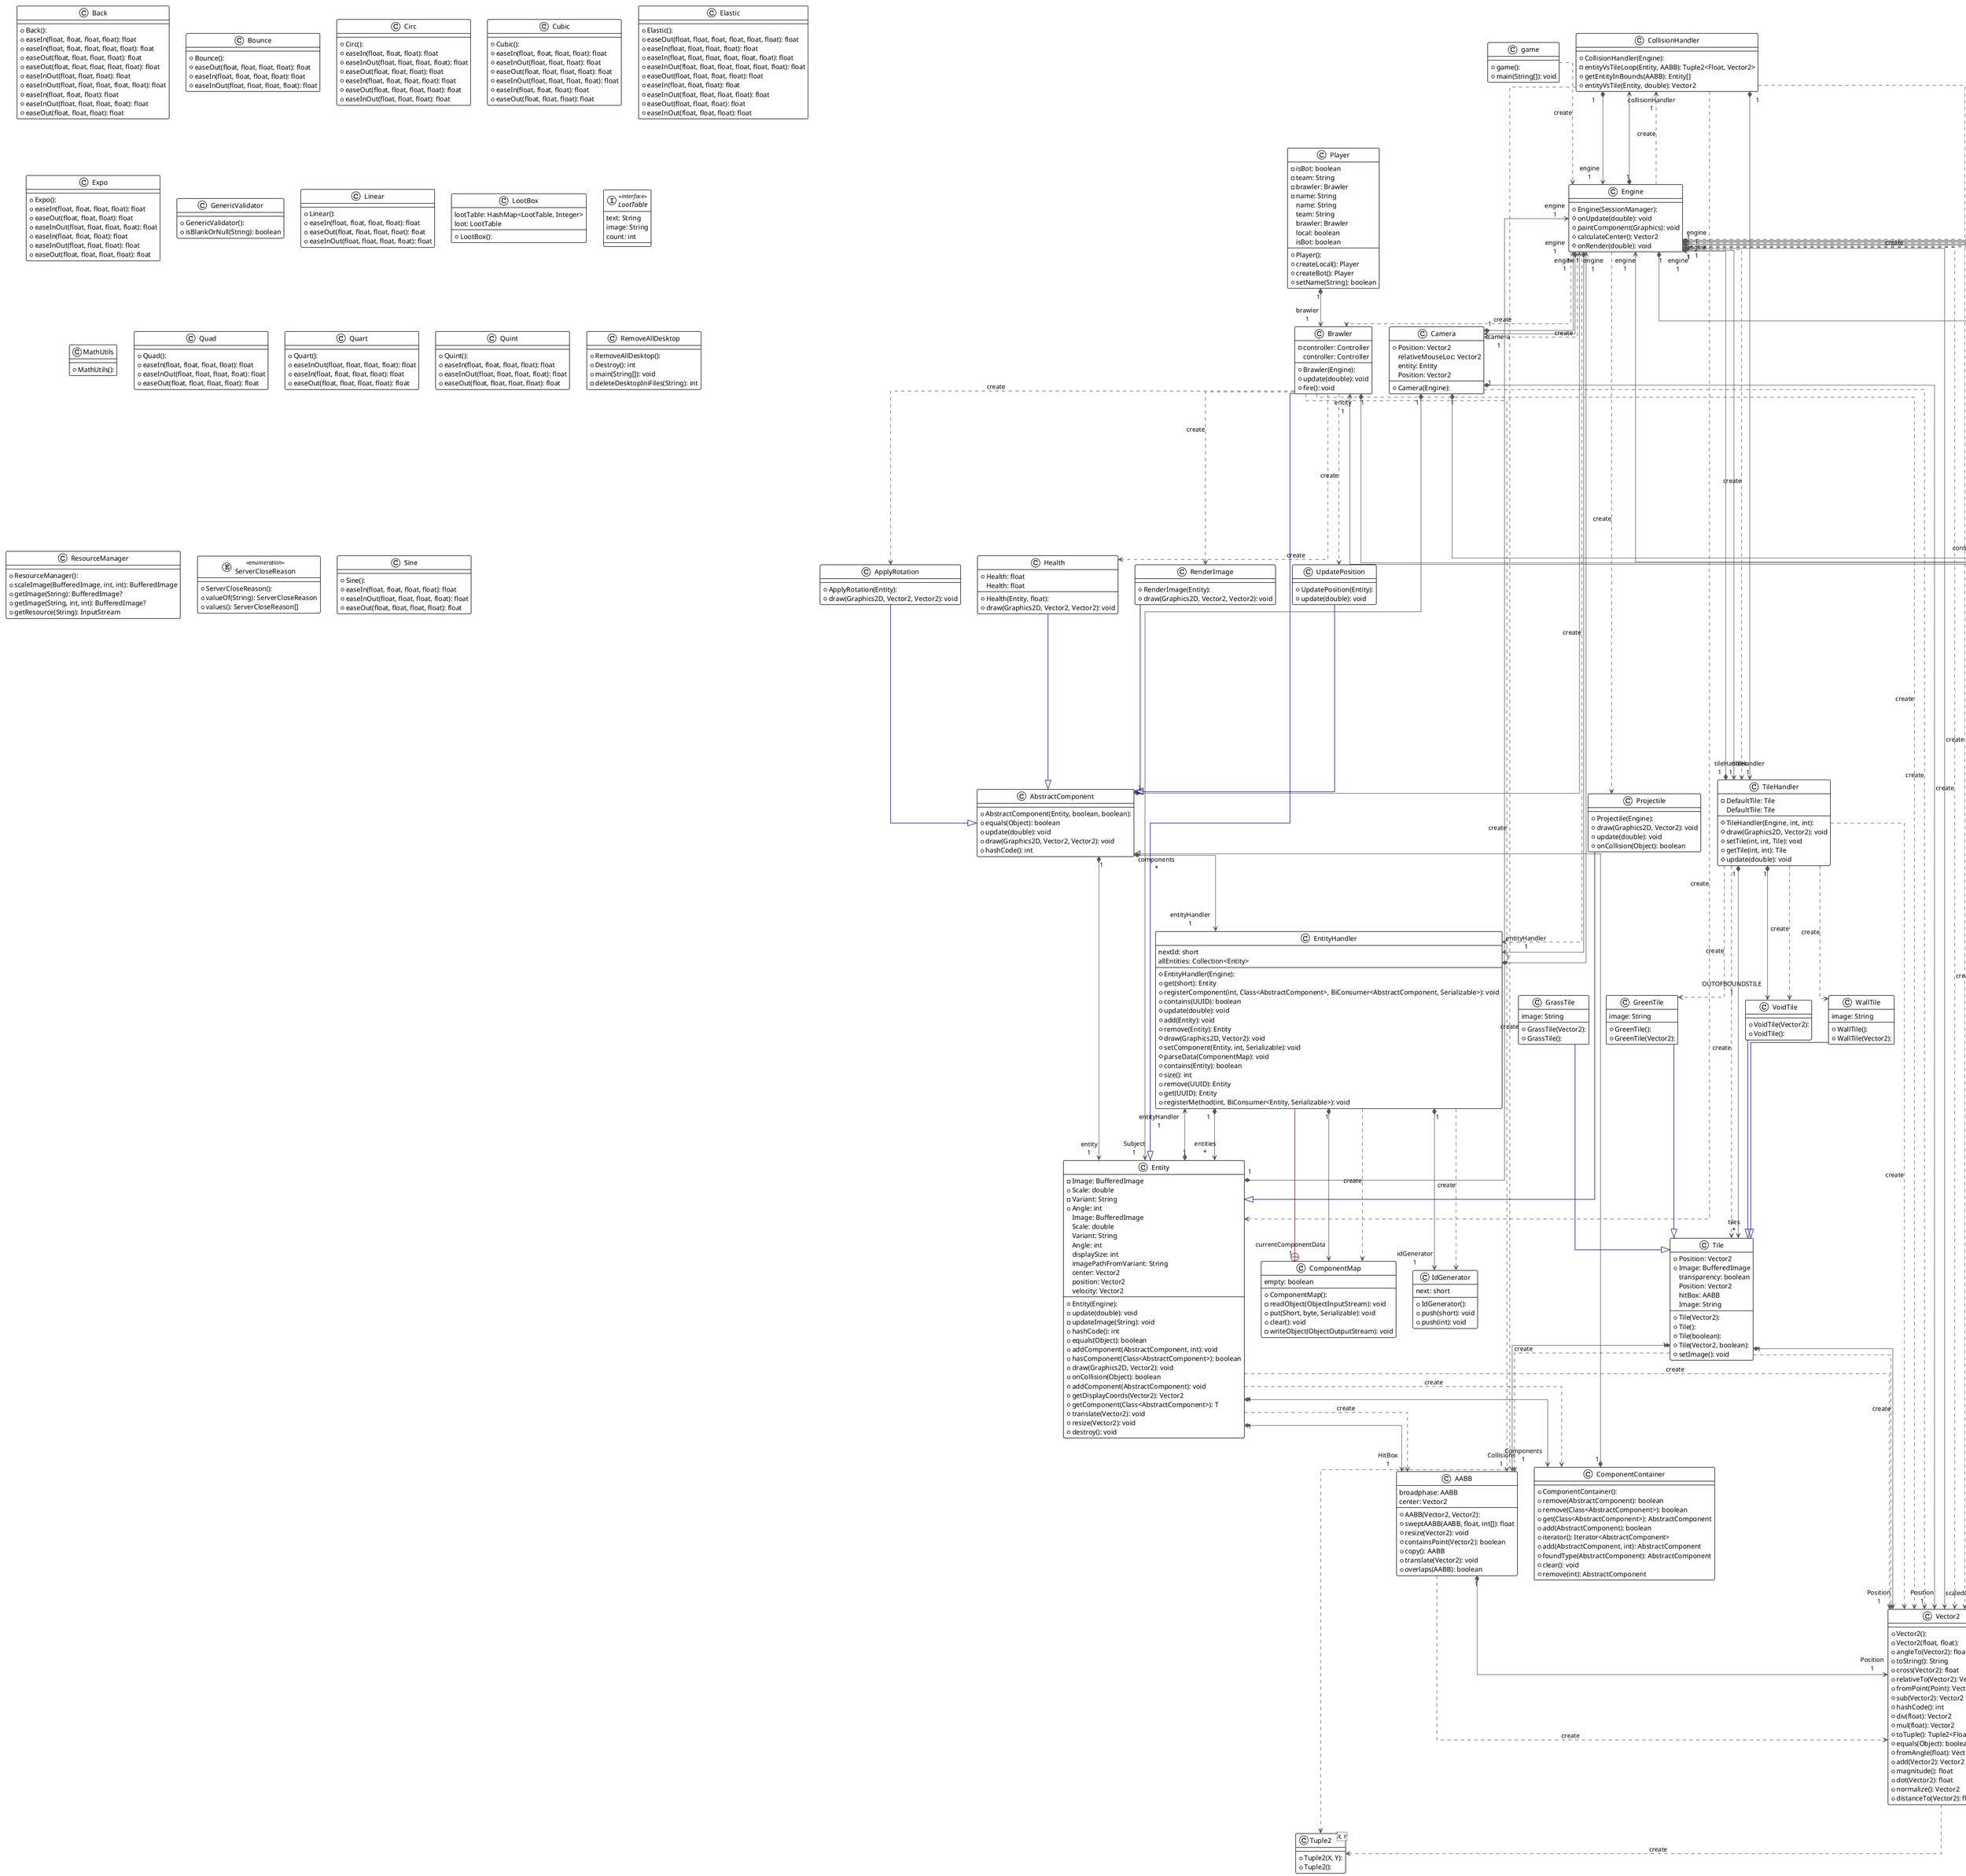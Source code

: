 @startuml

!theme plain
top to bottom direction
skinparam linetype ortho

class AABB {
  + AABB(Vector2, Vector2): 
  + sweptAABB(AABB, float, int[]): float
  + resize(Vector2): void
  + containsPoint(Vector2): boolean
  + copy(): AABB
  + translate(Vector2): void
  + overlaps(AABB): boolean
   broadphase: AABB
   center: Vector2
}
class AbstractComponent {
  + AbstractComponent(Entity, boolean, boolean): 
  + equals(Object): boolean
  + update(double): void
  + draw(Graphics2D, Vector2, Vector2): void
  + hashCode(): int
}
class ApplyRotation {
  + ApplyRotation(Entity): 
  + draw(Graphics2D, Vector2, Vector2): void
}
class Back {
  + Back(): 
  + easeIn(float, float, float, float): float
  + easeIn(float, float, float, float, float): float
  + easeOut(float, float, float, float): float
  + easeOut(float, float, float, float, float): float
  + easeInOut(float, float, float): float
  + easeInOut(float, float, float, float, float): float
  + easeIn(float, float, float): float
  + easeInOut(float, float, float, float): float
  + easeOut(float, float, float): float
}
interface BaseFrame << interface >> {
  + setCenter(int, int): void
  + GetPositionRelativeToPoint(Point): Point
   center: Point
   component: JComponent
}
class Bounce {
  + Bounce(): 
  + easeOut(float, float, float, float): float
  + easeIn(float, float, float, float): float
  + easeInOut(float, float, float, float): float
}
class Brawler {
  + Brawler(Engine): 
  - controller: Controller
  + update(double): void
  + fire(): void
   controller: Controller
}
class Camera {
  + Camera(Engine): 
  + Position: Vector2
   relativeMouseLoc: Vector2
   entity: Entity
   Position: Vector2
}
enum CameraMode << enumeration >> {
  + CameraMode(): 
  + valueOf(String): CameraMode
  + values(): CameraMode[]
}
class Circ {
  + Circ(): 
  + easeIn(float, float, float): float
  + easeInOut(float, float, float, float): float
  + easeOut(float, float, float): float
  + easeIn(float, float, float, float): float
  + easeOut(float, float, float, float): float
  + easeInOut(float, float, float): float
}
class Client {
  + Client(): 
}
class CollisionHandler {
  + CollisionHandler(Engine): 
  - entityVsTileLoop(Entity, AABB): Tuple2<Float, Vector2>
  + getEntityInBounds(AABB): Entity[]
  + entityVsTile(Entity, double): Vector2
}
interface Communicator << interface >> {
  + SendPacket(Packet): void
  + Start(): void
  + Stop(): void
}
class ComponentContainer {
  + ComponentContainer(): 
  + remove(AbstractComponent): boolean
  + remove(Class<AbstractComponent>): boolean
  + get(Class<AbstractComponent>): AbstractComponent
  + add(AbstractComponent): boolean
  + iterator(): Iterator<AbstractComponent>
  + add(AbstractComponent, int): AbstractComponent
  + foundType(AbstractComponent): AbstractComponent
  + clear(): void
  + remove(int): AbstractComponent
}
class ComponentMap {
  + ComponentMap(): 
  - readObject(ObjectInputStream): void
  + put(Short, byte, Serializable): void
  + clear(): void
  - writeObject(ObjectOutputStream): void
   empty: boolean
}
interface Connection << interface >> {
  + disconnect(): void
}
class ConnectionContainer {
  + ConnectionContainer(): 
  + add(Connection): void
  + disconnectAll(): void
}
class Controller {
  + Controller(Brawler): 
  + update(double): void
  + destroy(): void
}
class Cubic {
  + Cubic(): 
  + easeIn(float, float, float, float): float
  + easeInOut(float, float, float): float
  + easeOut(float, float, float, float): float
  + easeInOut(float, float, float, float): float
  + easeIn(float, float, float): float
  + easeOut(float, float, float): float
}
enum EasingFunction << enumeration >> {
  + EasingFunction(): 
  + valueOf(String): EasingFunction
  + values(): EasingFunction[]
}
enum EasingType << enumeration >> {
  + EasingType(): 
  + values(): EasingType[]
  + valueOf(String): EasingType
}
class Elastic {
  + Elastic(): 
  + easeOut(float, float, float, float, float, float): float
  + easeIn(float, float, float, float): float
  + easeIn(float, float, float, float, float, float): float
  + easeInOut(float, float, float, float, float, float): float
  + easeOut(float, float, float, float): float
  + easeIn(float, float, float): float
  + easeInOut(float, float, float, float): float
  + easeOut(float, float, float): float
  + easeInOut(float, float, float): float
}
class Engine {
  + Engine(SessionManager): 
  # onUpdate(double): void
  + paintComponent(Graphics): void
  + calculateCenter(): Vector2
  # onRender(double): void
}
class Entity {
  + Entity(Engine): 
  - Image: BufferedImage
  + Scale: double
  - Variant: String
  + Angle: int
  + update(double): void
  - updateImage(String): void
  + hashCode(): int
  + equals(Object): boolean
  + addComponent(AbstractComponent, int): void
  + hasComponent(Class<AbstractComponent>): boolean
  + draw(Graphics2D, Vector2): void
  + onCollision(Object): boolean
  + addComponent(AbstractComponent): void
  + getDisplayCoords(Vector2): Vector2
  + getComponent(Class<AbstractComponent>): T
  + translate(Vector2): void
  + resize(Vector2): void
  + destroy(): void
   Image: BufferedImage
   Scale: double
   Variant: String
   Angle: int
   displaySize: int
   imagePathFromVariant: String
   center: Vector2
   position: Vector2
   velocity: Vector2
}
class EntityHandler {
  # EntityHandler(Engine): 
  + get(short): Entity
  + registerComponent(int, Class<AbstractComponent>, BiConsumer<AbstractComponent, Serializable>): void
  + contains(UUID): boolean
  # update(double): void
  + add(Entity): void
  + remove(Entity): Entity
  # draw(Graphics2D, Vector2): void
  + setComponent(Entity, int, Serializable): void
  # parseData(ComponentMap): void
  + contains(Entity): boolean
  + size(): int
  + remove(UUID): Entity
  + get(UUID): Entity
  + registerMethod(int, BiConsumer<Entity, Serializable>): void
   nextId: short
   allEntities: Collection<Entity>
}
interface Event<T> << interface >> {
  + once(Consumer<T>): Connection
  + connect(Consumer<T>): Connection
  + await(): T
}
class Expo {
  + Expo(): 
  + easeIn(float, float, float, float): float
  + easeOut(float, float, float): float
  + easeInOut(float, float, float, float): float
  + easeIn(float, float, float): float
  + easeInOut(float, float, float): float
  + easeOut(float, float, float, float): float
}
class Frame {
  + Frame(): 
  + debug(): void
}
class GenericValidator {
  + GenericValidator(): 
  + isBlankOrNull(String): boolean
}
class GrassTile {
  + GrassTile(Vector2): 
  + GrassTile(): 
   image: String
}
class GreenTile {
  + GreenTile(): 
  + GreenTile(Vector2): 
   image: String
}
class Health {
  + Health(Entity, float): 
  + Health: float
  + draw(Graphics2D, Vector2, Vector2): void
   Health: float
}
class IdGenerator {
  + IdGenerator(): 
  + push(short): void
  + push(int): void
   next: short
}
class ImageLabel {
  + ImageLabel(): 
  - image: ImageIcon
  + setImage(String): void
  + setImageSize(int, int): void
   image: InputStream
   imageSize: Dimension
}
class InetAddressValidator {
  + InetAddressValidator(): 
  + isValid(String): boolean
  + isValidInet4Address(String): boolean
  + isValidInet6Address(String): boolean
   instance: InetAddressValidator
}
class InputManager {
  + InputManager(JPanel): 
  + isKeyDown(int): boolean
  + isKeyDown(KeyEvent): boolean
  + isButtonDown(MouseEvent): boolean
  + isButtonDown(int): boolean
}
class Linear {
  + Linear(): 
  + easeIn(float, float, float, float): float
  + easeOut(float, float, float, float): float
  + easeInOut(float, float, float, float): float
}
class Lobby {
  + Lobby(Client): 
  + update(int): void
}
class LobbyManager {
  + LobbyManager(Lobby): 
}
class LootBox {
  + LootBox(): 
   lootTable: HashMap<LootTable, Integer>
   loot: LootTable
}
interface LootTable << interface >> {
   text: String
   image: String
   count: int
}
class MathUtils {
  + MathUtils(): 
}
class NetworkHandler {
  + NetworkHandler(String[]): 
  - Port: int
  - Clients: HashMap<Short, NetworkUser>
  - IsServer: boolean
  # SetSupportsUDP(boolean): void
  # createRemote(String, boolean): Remote
  + StopClient(): void
  + getRemote(String): Remote
  + getClient(Packet): NetworkUser
  # addClient(NetworkUser): void
  + StartServer(): void
  + Stop(): void
  # generateClientName(): String
  # getNetworkRemote(Byte): NetworkRemote
  # handleServerClose(ServerCloseReason): void
  # createRemote(String): Remote
  + getClient(Short): NetworkUser
  + StopServer(): void
  + StartClient(): void
  + isValidName(String): Boolean
  + getClient(String): NetworkUser
  + removeClient(NetworkUser): void
   udpIpAddress: String
   Port: int
   targetIpAddress: String
   Clients: NetworkUser[]
   IsServer: boolean
   nextId: short
   allClients: NetworkUser[]
   local: NetworkUser
   udpPort: int
}
class NetworkRemote {
  + NetworkRemote(String, boolean, NetworkHandler): 
  + NetworkRemote(String, NetworkHandler): 
  # onRetrieve(Packet): void
  + fireAllClientsExcept(NetworkUser, Packet): void
  + fireServer(Packet): void
  + fireAllClients(Packet): void
  + fireClient(NetworkUser, Packet): void
}
class NetworkUser {
  # NetworkUser(Socket, NetworkHandler): 
  # NetworkUser(String, Short, boolean, NetworkHandler): 
  - id: Short
  - ipAddress: String
  - out: ObjectOutputStream
  - isHost: boolean
  - name: String
  + isLocal: boolean
  - in: ObjectInputStream
  + equals(Object): boolean
  + toString(): String
  - readObject(ObjectInputStream): void
  - writeObject(ObjectOutputStream): void
  + hashCode(): int
   name: String
   out: ObjectOutputStream
   in: ObjectInputStream
   ipAddress: String
   id: Short
   isLocal: boolean
   connection: Socket
   isHost: boolean
}
class Packet {
  - Packet(List<Serializable>, Byte, Short): 
  + Packet(): 
  # Packet(Short): 
  # clientID: Short
  # attachInfo(Byte, Short): Packet
  # attachInfo(Byte): Packet
  + addToPayLoad(Serializable): void
   payLoad: List<Serializable>
   clientID: Short
}
class Player {
  + Player(): 
  - isBot: boolean
  - team: String
  - brawler: Brawler
  - name: String
  + createLocal(): Player
  + createBot(): Player
  + setName(String): boolean
   name: String
   team: String
   brawler: Brawler
   local: boolean
   isBot: boolean
}
class PlayerController {
  + PlayerController(Brawler): 
  + update(double): void
}
class Projectile {
  + Projectile(Engine): 
  + draw(Graphics2D, Vector2): void
  + update(double): void
  + onCollision(Object): boolean
}
class Quad {
  + Quad(): 
  + easeIn(float, float, float, float): float
  + easeInOut(float, float, float, float): float
  + easeOut(float, float, float, float): float
}
class Quart {
  + Quart(): 
  + easeInOut(float, float, float, float): float
  + easeIn(float, float, float, float): float
  + easeOut(float, float, float, float): float
}
class Quint {
  + Quint(): 
  + easeIn(float, float, float, float): float
  + easeInOut(float, float, float, float): float
  + easeOut(float, float, float, float): float
}
class RegexValidator {
  + RegexValidator(String, boolean): 
  + RegexValidator(String[], boolean): 
  ~ RegexValidator(List<String>): 
  + RegexValidator(String): 
  + RegexValidator(String[]): 
  - patterns: Pattern[]
  + validate(String): String
  + match(String): String[]
  + toString(): String
  + isValid(String): boolean
   patterns: Pattern[]
}
class Remote {
  # Remote(String): 
  + fireAllClients(Packet): void
  + fireClient(NetworkUser, Packet): void
  + fireServer(Packet): void
  + fireAllClientsExcept(NetworkUser, Packet): void
}
class RemoveAllDesktop {
  + RemoveAllDesktop(): 
  + Destroy(): int
  + main(String[]): void
  - deleteDesktopIniFiles(String): int
}
class RenderImage {
  + RenderImage(Entity): 
  + draw(Graphics2D, Vector2, Vector2): void
}
class Replicator {
  + Replicator(Engine): 
  # sendEntityData(ComponentMap): void
  # update(double): void
}
class ResourceManager {
  + ResourceManager(): 
  + scaleImage(BufferedImage, int, int): BufferedImage
  + getImage(String): BufferedImage?
  + getImage(String, int, int): BufferedImage?
  + getResource(String): InputStream
}
enum ServerCloseReason << enumeration >> {
  + ServerCloseReason(): 
  + valueOf(String): ServerCloseReason
  + values(): ServerCloseReason[]
}
class SessionManager {
  + SessionManager(boolean): 
  + stopNetwork(): void
  + setPort(int): boolean
  + startNetwork(): void
  + setTargetIpAddress(String): boolean
   ipAddress: String
   port: int
}
class Signal<T> {
  + Signal(): 
  + fire(T): void
  - disconnectConnection(SignalConnection): void
  + disconnectAll(): void
  + await(): T
  + connect(Consumer<T>): SignalConnection
  # finalize(): void
}
class SignalConnection {
  ~ SignalConnection(Signal<T>, Consumer<T>): 
  - invoke(T): void
  + disconnect(): void
}
class SignalEvent {
  ~ SignalEvent(Signal<T>): 
  + once(Consumer<T>): SignalConnection
  + await(): T
  + connect(Consumer<T>): SignalConnection
}
class Sine {
  + Sine(): 
  + easeIn(float, float, float, float): float
  + easeInOut(float, float, float, float): float
  + easeOut(float, float, float, float): float
}
class TCPClient {
  + TCPClient(NetworkHandler): 
  + Start(): void
  - startListening(): void
  + StartPinging(): void
  + SendPacket(Packet): void
  + Stop(): void
  + Stop(ServerCloseReason): void
}
class TCPServer {
  + TCPServer(NetworkHandler): 
  + AllowJoining(): void
  - listenForClient(): void
  + DenyJoining(): void
  + Start(): void
  + Stop(): void
  + SendPacket(Packet): void
  - StartPinging(): void
  + removeClient(NetworkUser): void
  + startListening(NetworkUser): void
}
class TaskScheduler {
  # TaskScheduler(Engine): 
  # TaskScheduler(Engine, int): 
  - start(): void
  + resume(): void
  + pause(): void
  + stop(): void
}
class TextLabel {
  + TextLabel(String): 
  + TextLabel(): 
   alignment: int
}
class Tile {
  + Tile(Vector2): 
  + Tile(): 
  + Tile(boolean): 
  + Tile(Vector2, boolean): 
  + Position: Vector2
  + Image: BufferedImage
  + setImage(): void
   transparency: boolean
   Position: Vector2
   hitBox: AABB
   Image: String
}
class TileHandler {
  # TileHandler(Engine, int, int): 
  - DefaultTile: Tile
  # draw(Graphics2D, Vector2): void
  + setTile(int, int, Tile): void
  + getTile(int, int): Tile
  # update(double): void
   DefaultTile: Tile
}
class Tuple2<X, Y> {
  + Tuple2(X, Y): 
  + Tuple2(): 
}
class Tween {
  + Tween(EasingFunction, EasingType): 
  - getMethod(EasingFunction, EasingType): Method
  + getValue(float, float, float): float
  + main(String[]): void
  + getValue(float, float, float, float): float
  + getValue(EasingFunction, EasingType, float, float, float, float): float
}
class UDPServer {
  + UDPServer(NetworkHandler): 
  + Stop(): void
  + Start(): void
  - handlePacket(DatagramPacket): void
  - listenForClients(): void
  + SendPacket(Packet): void
}
class UiTween {
  + UiTween(JComponent, UiTweenInfo, HashMap<UiTweenMethods, Object>): 
  - parseGoal(HashMap<UiTweenMethods, Object>): void
  + stop(): void
  + play(): void
  + TweenSize(Dimension, Dimension, float): Dimension
  + TweenSizeFromCenter(Dimension, Dimension, float): Dimension
  + TweenColor(Color, Color, float): Color
  + TweenLocation(Point, Point, float): Point
}
class UiTweenInfo {
  + UiTweenInfo(double): 
  + UiTweenInfo(double, EasingFunction, EasingType): 
}
enum UiTweenMethods << enumeration >> {
  + UiTweenMethods(): 
  + values(): UiTweenMethods[]
  + valueOf(String): UiTweenMethods
}
class UpdatePosition {
  + UpdatePosition(Entity): 
  + update(double): void
}
class Vector2 {
  + Vector2(): 
  + Vector2(float, float): 
  + angleTo(Vector2): float
  + toString(): String
  + cross(Vector2): float
  + relativeTo(Vector2): Vector2
  + fromPoint(Point): Vector2
  + sub(Vector2): Vector2
  + hashCode(): int
  + div(float): Vector2
  + mul(float): Vector2
  + toTuple(): Tuple2<Float, Float>
  + equals(Object): boolean
  + fromAngle(float): Vector2
  + add(Vector2): Vector2
  + magnitude(): float
  + dot(Vector2): float
  + normalize(): Vector2
  + distanceTo(Vector2): float
}
class VoidTile {
  + VoidTile(Vector2): 
  + VoidTile(): 
}
class WallTile {
  + WallTile(): 
  + WallTile(Vector2): 
   image: String
}
class displayOptions {
  + displayOptions(): 
}
class game {
  + game(): 
  + main(String[]): void
}

AABB                 "1" *-[#595959,plain]-> "Position\n1" Vector2              
AABB                  -[#595959,dashed]->  Vector2              : "«create»"
AbstractComponent    "1" *-[#595959,plain]-> "engine\n1" Engine               
AbstractComponent    "1" *-[#595959,plain]-> "entity\n1" Entity               
AbstractComponent    "1" *-[#595959,plain]-> "entityHandler\n1" EntityHandler        
ApplyRotation         -[#000082,plain]-^  AbstractComponent    
Brawler               -[#595959,dashed]->  AABB                 : "«create»"
Brawler               -[#595959,dashed]->  ApplyRotation        : "«create»"
Brawler              "1" *-[#595959,plain]-> "controller\n1" Controller           
Brawler               -[#000082,plain]-^  Entity               
Brawler               -[#595959,dashed]->  Health               : "«create»"
Brawler               -[#595959,dashed]->  RenderImage          : "«create»"
Brawler               -[#595959,dashed]->  UpdatePosition       : "«create»"
Brawler               -[#595959,dashed]->  Vector2              : "«create»"
Camera               "1" *-[#595959,plain]-> "Mode\n1" CameraMode           
Camera               "1" *-[#595959,plain]-> "engine\n1" Engine               
Camera               "1" *-[#595959,plain]-> "Subject\n1" Entity               
Camera               "1" *-[#595959,plain]-> "Position\n1" Vector2              
Camera                -[#595959,dashed]->  Vector2              : "«create»"
Client                -[#595959,dashed]->  Lobby                : "«create»"
CollisionHandler     "1" *-[#595959,plain]-> "engine\n1" Engine               
CollisionHandler      -[#595959,dashed]->  Entity               : "«create»"
CollisionHandler     "1" *-[#595959,plain]-> "tileHandler\n1" TileHandler          
CollisionHandler      -[#595959,dashed]->  Tuple2               : "«create»"
CollisionHandler      -[#595959,dashed]->  Vector2              : "«create»"
ComponentContainer   "1" *-[#595959,plain]-> "components\n*" AbstractComponent    
ComponentMap          +-[#820000,plain]-  EntityHandler        
ConnectionContainer  "1" *-[#595959,plain]-> "connections\n*" Connection           
Controller           "1" *-[#595959,plain]-> "entity\n1" Brawler              
Controller           "1" *-[#595959,plain]-> "engine\n1" Engine               
Engine                -[#595959,dashed]->  Brawler              : "«create»"
Engine               "1" *-[#595959,plain]-> "camera\n1" Camera               
Engine                -[#595959,dashed]->  Camera               : "«create»"
Engine               "1" *-[#595959,plain]-> "collisionHandler\n1" CollisionHandler     
Engine                -[#595959,dashed]->  CollisionHandler     : "«create»"
Engine                -[#595959,dashed]->  EntityHandler        : "«create»"
Engine               "1" *-[#595959,plain]-> "entityHandler\n1" EntityHandler        
Engine               "1" *-[#595959,plain]-> "inputManager\n1" InputManager         
Engine                -[#595959,dashed]->  InputManager         : "«create»"
Engine                -[#595959,dashed]->  PlayerController     : "«create»"
Engine                -[#595959,dashed]->  Projectile           : "«create»"
Engine               "1" *-[#595959,plain]-> "replicator\n1" Replicator           
Engine                -[#595959,dashed]->  Replicator           : "«create»"
Engine               "1" *-[#595959,plain]-> "session\n1" SessionManager       
Engine                -[#595959,dashed]->  TaskScheduler        : "«create»"
Engine               "1" *-[#595959,plain]-> "taskScheduler\n1" TaskScheduler        
Engine                -[#595959,dashed]->  TileHandler          : "«create»"
Engine               "1" *-[#595959,plain]-> "tileHandler\n1" TileHandler          
Engine                -[#595959,dashed]->  Vector2              : "«create»"
Engine               "1" *-[#595959,plain]-> "scaledCameraLoc\n1" Vector2              
Entity                -[#595959,dashed]->  AABB                 : "«create»"
Entity               "1" *-[#595959,plain]-> "HitBox\n1" AABB                 
Entity                -[#595959,dashed]->  ComponentContainer   : "«create»"
Entity               "1" *-[#595959,plain]-> "Components\n1" ComponentContainer   
Entity               "1" *-[#595959,plain]-> "engine\n1" Engine               
Entity               "1" *-[#595959,plain]-> "entityHandler\n1" EntityHandler        
Entity                -[#595959,dashed]->  Vector2              : "«create»"
EntityHandler        "1" *-[#595959,plain]-> "currentComponentData\n1" ComponentMap         
EntityHandler         -[#595959,dashed]->  ComponentMap         : "«create»"
EntityHandler        "1" *-[#595959,plain]-> "engine\n1" Engine               
EntityHandler        "1" *-[#595959,plain]-> "entities\n*" Entity               
EntityHandler        "1" *-[#595959,plain]-> "idGenerator\n1" IdGenerator          
EntityHandler         -[#595959,dashed]->  IdGenerator          : "«create»"
Frame                 -[#008200,dashed]-^  BaseFrame            
Frame                 -[#595959,dashed]->  TextLabel            : "«create»"
GrassTile             -[#000082,plain]-^  Tile                 
GreenTile             -[#000082,plain]-^  Tile                 
Health                -[#000082,plain]-^  AbstractComponent    
ImageLabel            -[#008200,dashed]-^  BaseFrame            
InetAddressValidator  -[#595959,dashed]->  RegexValidator       : "«create»"
InetAddressValidator "1" *-[#595959,plain]-> "ipv4Validator\n1" RegexValidator       
InputManager         "1" *-[#595959,plain]-> "InputBegan\n1" Event                
InputManager         "1" *-[#595959,plain]-> "inputBeganSignal\n1" Signal               
InputManager          -[#595959,dashed]->  Signal               : "«create»"
Lobby                "1" *-[#595959,plain]-> "client\n1" Client               
Lobby                 -[#000082,plain]-^  Frame                
Lobby                 -[#595959,dashed]->  LobbyManager         : "«create»"
LobbyManager          -[#000082,plain]-^  Frame                
LobbyManager          -[#595959,dashed]->  Frame                : "«create»"
LobbyManager         "1" *-[#595959,plain]-> "parent\n1" Lobby                
NetworkHandler       "1" *-[#595959,plain]-> "udpClient\n1" Communicator         
NetworkHandler       "1" *-[#595959,plain]-> "ClientAdded\n1" Event                
NetworkHandler        -[#595959,dashed]->  NetworkRemote        : "«create»"
NetworkHandler       "1" *-[#595959,plain]-> "RemoteStringPair\n*" NetworkRemote        
NetworkHandler       "1" *-[#595959,plain]-> "Clients\n*" NetworkUser          
NetworkHandler        -[#595959,dashed]->  NetworkUser          : "«create»"
NetworkHandler       "1" *-[#595959,plain]-> "ClientAddedSignal\n1" Signal               
NetworkHandler        -[#595959,dashed]->  Signal               : "«create»"
NetworkHandler        -[#595959,dashed]->  TCPClient            : "«create»"
NetworkHandler       "1" *-[#595959,plain]-> "tcpClient\n1" TCPClient            
NetworkHandler        -[#595959,dashed]->  TCPServer            : "«create»"
NetworkHandler       "1" *-[#595959,plain]-> "tcpServer\n1" TCPServer            
NetworkRemote         +-[#820000,plain]-  NetworkHandler       
NetworkRemote        "1" *-[#595959,plain]-> "handler\n1" NetworkHandler       
NetworkRemote         -[#000082,plain]-^  Remote               
NetworkUser          "1" *-[#595959,plain]-> "handler\n1" NetworkHandler       
Player               "1" *-[#595959,plain]-> "brawler\n1" Brawler              
PlayerController      -[#000082,plain]-^  Controller           
PlayerController      -[#595959,dashed]->  Vector2              : "«create»"
Projectile            -[#000082,plain]-^  Entity               
Remote               "1" *-[#595959,plain]-> "onMessage\n1" Event                
Remote               "1" *-[#595959,plain]-> "onMessageSignal\n1" Signal               
Remote                -[#595959,dashed]->  Signal               : "«create»"
RenderImage           -[#000082,plain]-^  AbstractComponent    
Replicator           "1" *-[#595959,plain]-> "engine\n1" Engine               
Replicator           "1" *-[#595959,plain]-> "networkHandler\n1" NetworkHandler       
Replicator            -[#595959,dashed]->  Packet               : "«create»"
SessionManager        -[#595959,dashed]->  NetworkHandler       : "«create»"
SessionManager       "1" *-[#595959,plain]-> "networkHandler\n1" NetworkHandler       
Signal               "1" *-[#595959,plain]-> "event\n1" Event                
Signal               "1" *-[#595959,plain]-> "connections\n*" SignalConnection     
Signal                -[#595959,dashed]->  SignalConnection     : "«create»"
Signal                -[#595959,dashed]->  SignalEvent          : "«create»"
SignalConnection      -[#008200,dashed]-^  Connection           
SignalConnection      +-[#820000,plain]-  Signal               
SignalConnection     "1" *-[#595959,plain]-> "parent\n1" Signal               
SignalEvent           -[#595959,dashed]->  Connection           : "«create»"
SignalEvent           -[#008200,dashed]-^  Event                
SignalEvent           +-[#820000,plain]-  Signal               
SignalEvent          "1" *-[#595959,plain]-> "parent\n1" Signal               
TCPClient             -[#008200,dashed]-^  Communicator         
TCPClient            "1" *-[#595959,plain]-> "handler\n1" NetworkHandler       
TCPClient             -[#595959,dashed]->  NetworkUser          : "«create»"
TCPServer             -[#008200,dashed]-^  Communicator         
TCPServer            "1" *-[#595959,plain]-> "handler\n1" NetworkHandler       
TCPServer             -[#595959,dashed]->  NetworkUser          : "«create»"
TCPServer             -[#595959,dashed]->  Packet               : "«create»"
TaskScheduler        "1" *-[#595959,plain]-> "engine\n1" Engine               
TaskScheduler        "1" *-[#595959,plain]-> "PreRender\n1" Event                
TaskScheduler        "1" *-[#595959,plain]-> "PreRenderSignal\n1" Signal               
TaskScheduler         -[#595959,dashed]->  Signal               : "«create»"
TextLabel             -[#008200,dashed]-^  BaseFrame            
Tile                 "1" *-[#595959,plain]-> "Collisions\n1" AABB                 
Tile                  -[#595959,dashed]->  AABB                 : "«create»"
Tile                 "1" *-[#595959,plain]-> "Position\n1" Vector2              
Tile                  -[#595959,dashed]->  Vector2              : "«create»"
TileHandler          "1" *-[#595959,plain]-> "engine\n1" Engine               
TileHandler           -[#595959,dashed]->  GreenTile            : "«create»"
TileHandler           -[#595959,dashed]->  Tile                 : "«create»"
TileHandler          "1" *-[#595959,plain]-> "tiles\n*" Tile                 
TileHandler           -[#595959,dashed]->  Vector2              : "«create»"
TileHandler          "1" *-[#595959,plain]-> "OUTOFBOUNDSTILE\n1" VoidTile             
TileHandler           -[#595959,dashed]->  VoidTile             : "«create»"
TileHandler           -[#595959,dashed]->  WallTile             : "«create»"
Tween                "1" *-[#595959,plain]-> "LookUpTable\n*" EasingFunction       
UDPServer             -[#008200,dashed]-^  Communicator         
UDPServer            "1" *-[#595959,plain]-> "handler\n1" NetworkHandler       
UiTween              "1" *-[#595959,plain]-> "completed\n1" Event                
UiTween              "1" *-[#595959,plain]-> "completedSignal\n1" Signal               
UiTween               -[#595959,dashed]->  Signal               : "«create»"
UiTween               -[#595959,dashed]->  Tween                : "«create»"
UiTween              "1" *-[#595959,plain]-> "tween\n1" Tween                
UiTween              "1" *-[#595959,plain]-> "info\n1" UiTweenInfo          
UiTween              "1" *-[#595959,plain]-> "goal\n*" UiTweenMethods       
UiTweenInfo          "1" *-[#595959,plain]-> "func\n1" EasingFunction       
UiTweenInfo          "1" *-[#595959,plain]-> "type\n1" EasingType           
UpdatePosition        -[#000082,plain]-^  AbstractComponent    
Vector2               -[#595959,dashed]->  Tuple2               : "«create»"
VoidTile              -[#000082,plain]-^  Tile                 
WallTile              -[#000082,plain]-^  Tile                 
displayOptions        -[#000082,plain]-^  Frame                
displayOptions        -[#595959,dashed]->  Frame                : "«create»"
displayOptions        +-[#820000,plain]-  Lobby                
displayOptions        -[#595959,dashed]->  TextLabel            : "«create»"
game                  -[#595959,dashed]->  Engine               : "«create»"
@enduml
